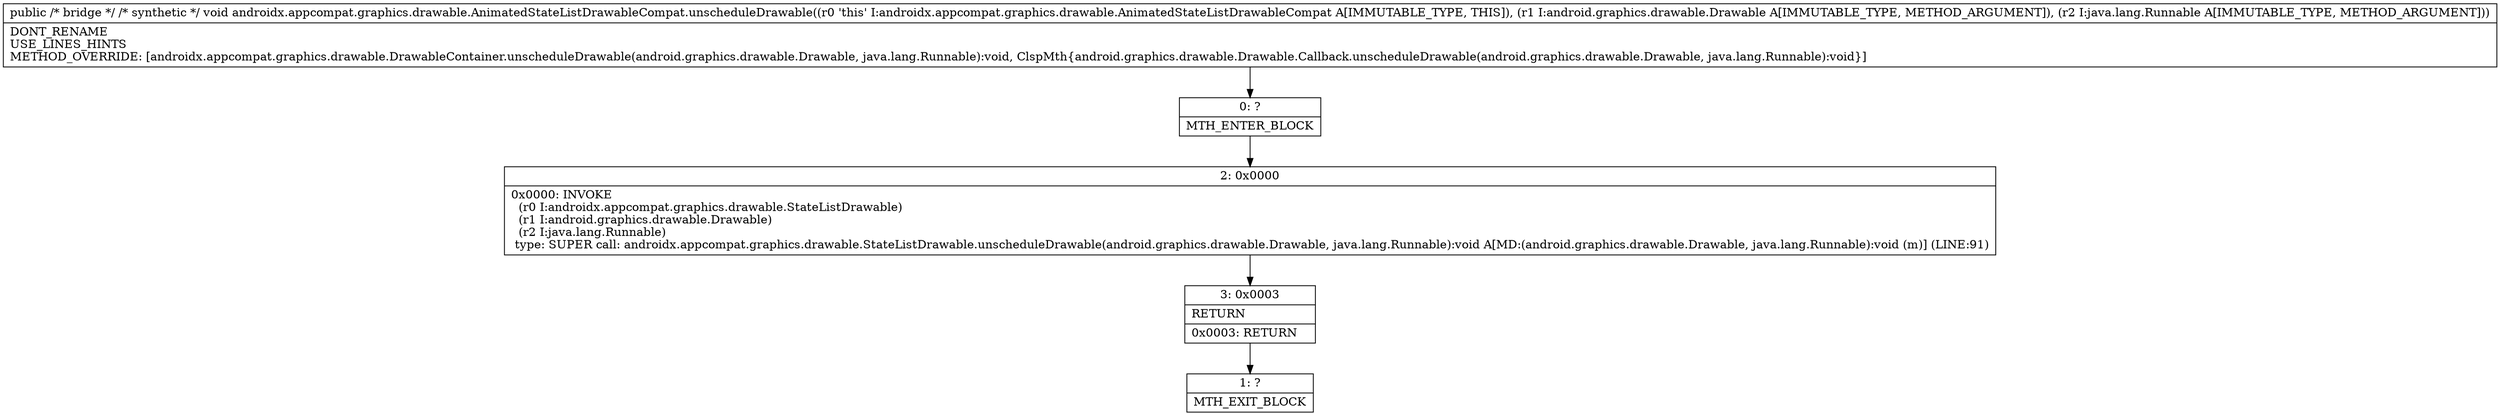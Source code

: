 digraph "CFG forandroidx.appcompat.graphics.drawable.AnimatedStateListDrawableCompat.unscheduleDrawable(Landroid\/graphics\/drawable\/Drawable;Ljava\/lang\/Runnable;)V" {
Node_0 [shape=record,label="{0\:\ ?|MTH_ENTER_BLOCK\l}"];
Node_2 [shape=record,label="{2\:\ 0x0000|0x0000: INVOKE  \l  (r0 I:androidx.appcompat.graphics.drawable.StateListDrawable)\l  (r1 I:android.graphics.drawable.Drawable)\l  (r2 I:java.lang.Runnable)\l type: SUPER call: androidx.appcompat.graphics.drawable.StateListDrawable.unscheduleDrawable(android.graphics.drawable.Drawable, java.lang.Runnable):void A[MD:(android.graphics.drawable.Drawable, java.lang.Runnable):void (m)] (LINE:91)\l}"];
Node_3 [shape=record,label="{3\:\ 0x0003|RETURN\l|0x0003: RETURN   \l}"];
Node_1 [shape=record,label="{1\:\ ?|MTH_EXIT_BLOCK\l}"];
MethodNode[shape=record,label="{public \/* bridge *\/ \/* synthetic *\/ void androidx.appcompat.graphics.drawable.AnimatedStateListDrawableCompat.unscheduleDrawable((r0 'this' I:androidx.appcompat.graphics.drawable.AnimatedStateListDrawableCompat A[IMMUTABLE_TYPE, THIS]), (r1 I:android.graphics.drawable.Drawable A[IMMUTABLE_TYPE, METHOD_ARGUMENT]), (r2 I:java.lang.Runnable A[IMMUTABLE_TYPE, METHOD_ARGUMENT]))  | DONT_RENAME\lUSE_LINES_HINTS\lMETHOD_OVERRIDE: [androidx.appcompat.graphics.drawable.DrawableContainer.unscheduleDrawable(android.graphics.drawable.Drawable, java.lang.Runnable):void, ClspMth\{android.graphics.drawable.Drawable.Callback.unscheduleDrawable(android.graphics.drawable.Drawable, java.lang.Runnable):void\}]\l}"];
MethodNode -> Node_0;Node_0 -> Node_2;
Node_2 -> Node_3;
Node_3 -> Node_1;
}

